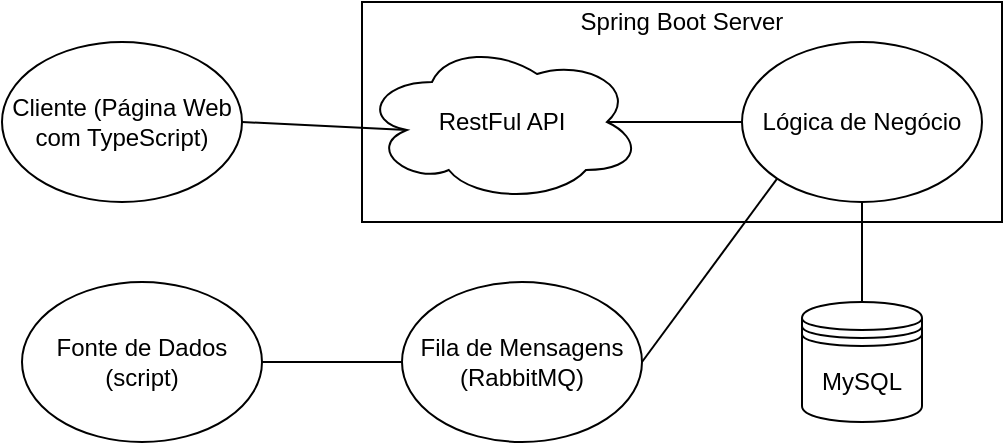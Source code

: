 <mxfile version="13.11.0" type="device"><diagram id="5cV_-Yw0CLe7a_curvuN" name="Page-1"><mxGraphModel dx="1038" dy="548" grid="1" gridSize="10" guides="1" tooltips="1" connect="1" arrows="1" fold="1" page="1" pageScale="1" pageWidth="1100" pageHeight="1700" math="0" shadow="0"><root><mxCell id="0"/><mxCell id="1" parent="0"/><mxCell id="BKZC5HE-r78qdMm_7FDj-2" value="" style="rounded=0;whiteSpace=wrap;html=1;" vertex="1" parent="1"><mxGeometry x="350" y="130" width="320" height="110" as="geometry"/></mxCell><mxCell id="DEbPTil--luBgMd-MUms-2" value="MySQL" style="shape=datastore;whiteSpace=wrap;html=1;" parent="1" vertex="1"><mxGeometry x="570" y="280" width="60" height="60" as="geometry"/></mxCell><mxCell id="DEbPTil--luBgMd-MUms-4" value="Lógica de Negócio" style="ellipse;whiteSpace=wrap;html=1;" parent="1" vertex="1"><mxGeometry x="540" y="150" width="120" height="80" as="geometry"/></mxCell><mxCell id="DEbPTil--luBgMd-MUms-6" value="Cliente (Página Web com TypeScript)" style="ellipse;whiteSpace=wrap;html=1;" parent="1" vertex="1"><mxGeometry x="170" y="150" width="120" height="80" as="geometry"/></mxCell><mxCell id="DEbPTil--luBgMd-MUms-7" value="Fila de Mensagens (RabbitMQ)" style="ellipse;whiteSpace=wrap;html=1;" parent="1" vertex="1"><mxGeometry x="370" y="270" width="120" height="80" as="geometry"/></mxCell><mxCell id="DEbPTil--luBgMd-MUms-8" value="Fonte de Dados (script)" style="ellipse;whiteSpace=wrap;html=1;" parent="1" vertex="1"><mxGeometry x="180" y="270" width="120" height="80" as="geometry"/></mxCell><mxCell id="DEbPTil--luBgMd-MUms-9" value="" style="endArrow=none;html=1;exitX=1;exitY=0.5;exitDx=0;exitDy=0;entryX=0.16;entryY=0.55;entryDx=0;entryDy=0;entryPerimeter=0;" parent="1" source="DEbPTil--luBgMd-MUms-6" target="BKZC5HE-r78qdMm_7FDj-4" edge="1"><mxGeometry width="50" height="50" relative="1" as="geometry"><mxPoint x="500" y="300" as="sourcePoint"/><mxPoint x="360" y="190" as="targetPoint"/></mxGeometry></mxCell><mxCell id="DEbPTil--luBgMd-MUms-10" value="" style="endArrow=none;html=1;exitX=0.875;exitY=0.5;exitDx=0;exitDy=0;entryX=0;entryY=0.5;entryDx=0;entryDy=0;exitPerimeter=0;" parent="1" source="BKZC5HE-r78qdMm_7FDj-4" edge="1" target="DEbPTil--luBgMd-MUms-4"><mxGeometry width="50" height="50" relative="1" as="geometry"><mxPoint x="480" y="190" as="sourcePoint"/><mxPoint x="540" y="240" as="targetPoint"/></mxGeometry></mxCell><mxCell id="DEbPTil--luBgMd-MUms-11" value="" style="endArrow=none;html=1;exitX=1;exitY=0.5;exitDx=0;exitDy=0;entryX=0;entryY=0.5;entryDx=0;entryDy=0;" parent="1" source="DEbPTil--luBgMd-MUms-8" target="DEbPTil--luBgMd-MUms-7" edge="1"><mxGeometry width="50" height="50" relative="1" as="geometry"><mxPoint x="240" y="440" as="sourcePoint"/><mxPoint x="290" y="390" as="targetPoint"/></mxGeometry></mxCell><mxCell id="DEbPTil--luBgMd-MUms-12" value="" style="endArrow=none;html=1;exitX=1;exitY=0.5;exitDx=0;exitDy=0;entryX=0;entryY=1;entryDx=0;entryDy=0;" parent="1" source="DEbPTil--luBgMd-MUms-7" target="DEbPTil--luBgMd-MUms-4" edge="1"><mxGeometry width="50" height="50" relative="1" as="geometry"><mxPoint x="500" y="300" as="sourcePoint"/><mxPoint x="550" y="250" as="targetPoint"/></mxGeometry></mxCell><mxCell id="DEbPTil--luBgMd-MUms-13" value="" style="endArrow=none;html=1;entryX=0.5;entryY=0;entryDx=0;entryDy=0;exitX=0.5;exitY=1;exitDx=0;exitDy=0;" parent="1" source="DEbPTil--luBgMd-MUms-4" target="DEbPTil--luBgMd-MUms-2" edge="1"><mxGeometry width="50" height="50" relative="1" as="geometry"><mxPoint x="500" y="300" as="sourcePoint"/><mxPoint x="550" y="250" as="targetPoint"/></mxGeometry></mxCell><mxCell id="BKZC5HE-r78qdMm_7FDj-3" value="Spring Boot Server" style="text;html=1;strokeColor=none;fillColor=none;align=center;verticalAlign=middle;whiteSpace=wrap;rounded=0;" vertex="1" parent="1"><mxGeometry x="450" y="130" width="120" height="20" as="geometry"/></mxCell><mxCell id="BKZC5HE-r78qdMm_7FDj-4" value="RestFul API" style="ellipse;shape=cloud;whiteSpace=wrap;html=1;align=center;" vertex="1" parent="1"><mxGeometry x="350" y="150" width="140" height="80" as="geometry"/></mxCell></root></mxGraphModel></diagram></mxfile>